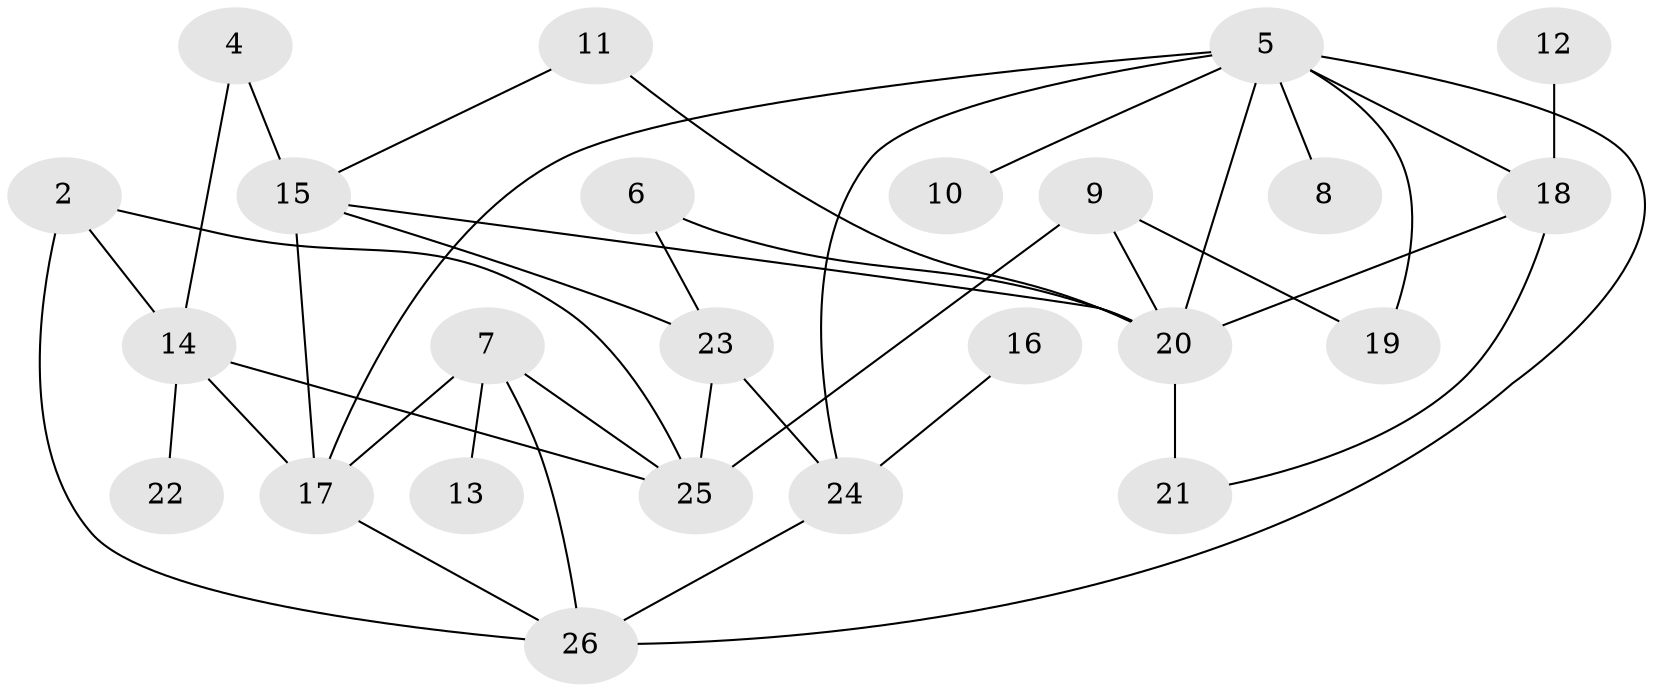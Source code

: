 // original degree distribution, {5: 0.03636363636363636, 1: 0.18181818181818182, 2: 0.2, 4: 0.14545454545454545, 3: 0.32727272727272727, 0: 0.07272727272727272, 6: 0.03636363636363636}
// Generated by graph-tools (version 1.1) at 2025/25/03/09/25 03:25:15]
// undirected, 24 vertices, 39 edges
graph export_dot {
graph [start="1"]
  node [color=gray90,style=filled];
  2;
  4;
  5;
  6;
  7;
  8;
  9;
  10;
  11;
  12;
  13;
  14;
  15;
  16;
  17;
  18;
  19;
  20;
  21;
  22;
  23;
  24;
  25;
  26;
  2 -- 14 [weight=1.0];
  2 -- 25 [weight=1.0];
  2 -- 26 [weight=1.0];
  4 -- 14 [weight=1.0];
  4 -- 15 [weight=1.0];
  5 -- 8 [weight=1.0];
  5 -- 10 [weight=1.0];
  5 -- 17 [weight=1.0];
  5 -- 18 [weight=1.0];
  5 -- 19 [weight=1.0];
  5 -- 20 [weight=1.0];
  5 -- 24 [weight=1.0];
  5 -- 26 [weight=1.0];
  6 -- 20 [weight=2.0];
  6 -- 23 [weight=2.0];
  7 -- 13 [weight=1.0];
  7 -- 17 [weight=1.0];
  7 -- 25 [weight=1.0];
  7 -- 26 [weight=1.0];
  9 -- 19 [weight=1.0];
  9 -- 20 [weight=1.0];
  9 -- 25 [weight=1.0];
  11 -- 15 [weight=1.0];
  11 -- 20 [weight=1.0];
  12 -- 18 [weight=1.0];
  14 -- 17 [weight=1.0];
  14 -- 22 [weight=1.0];
  14 -- 25 [weight=2.0];
  15 -- 17 [weight=1.0];
  15 -- 20 [weight=1.0];
  15 -- 23 [weight=1.0];
  16 -- 24 [weight=1.0];
  17 -- 26 [weight=1.0];
  18 -- 20 [weight=1.0];
  18 -- 21 [weight=1.0];
  20 -- 21 [weight=2.0];
  23 -- 24 [weight=1.0];
  23 -- 25 [weight=1.0];
  24 -- 26 [weight=1.0];
}
